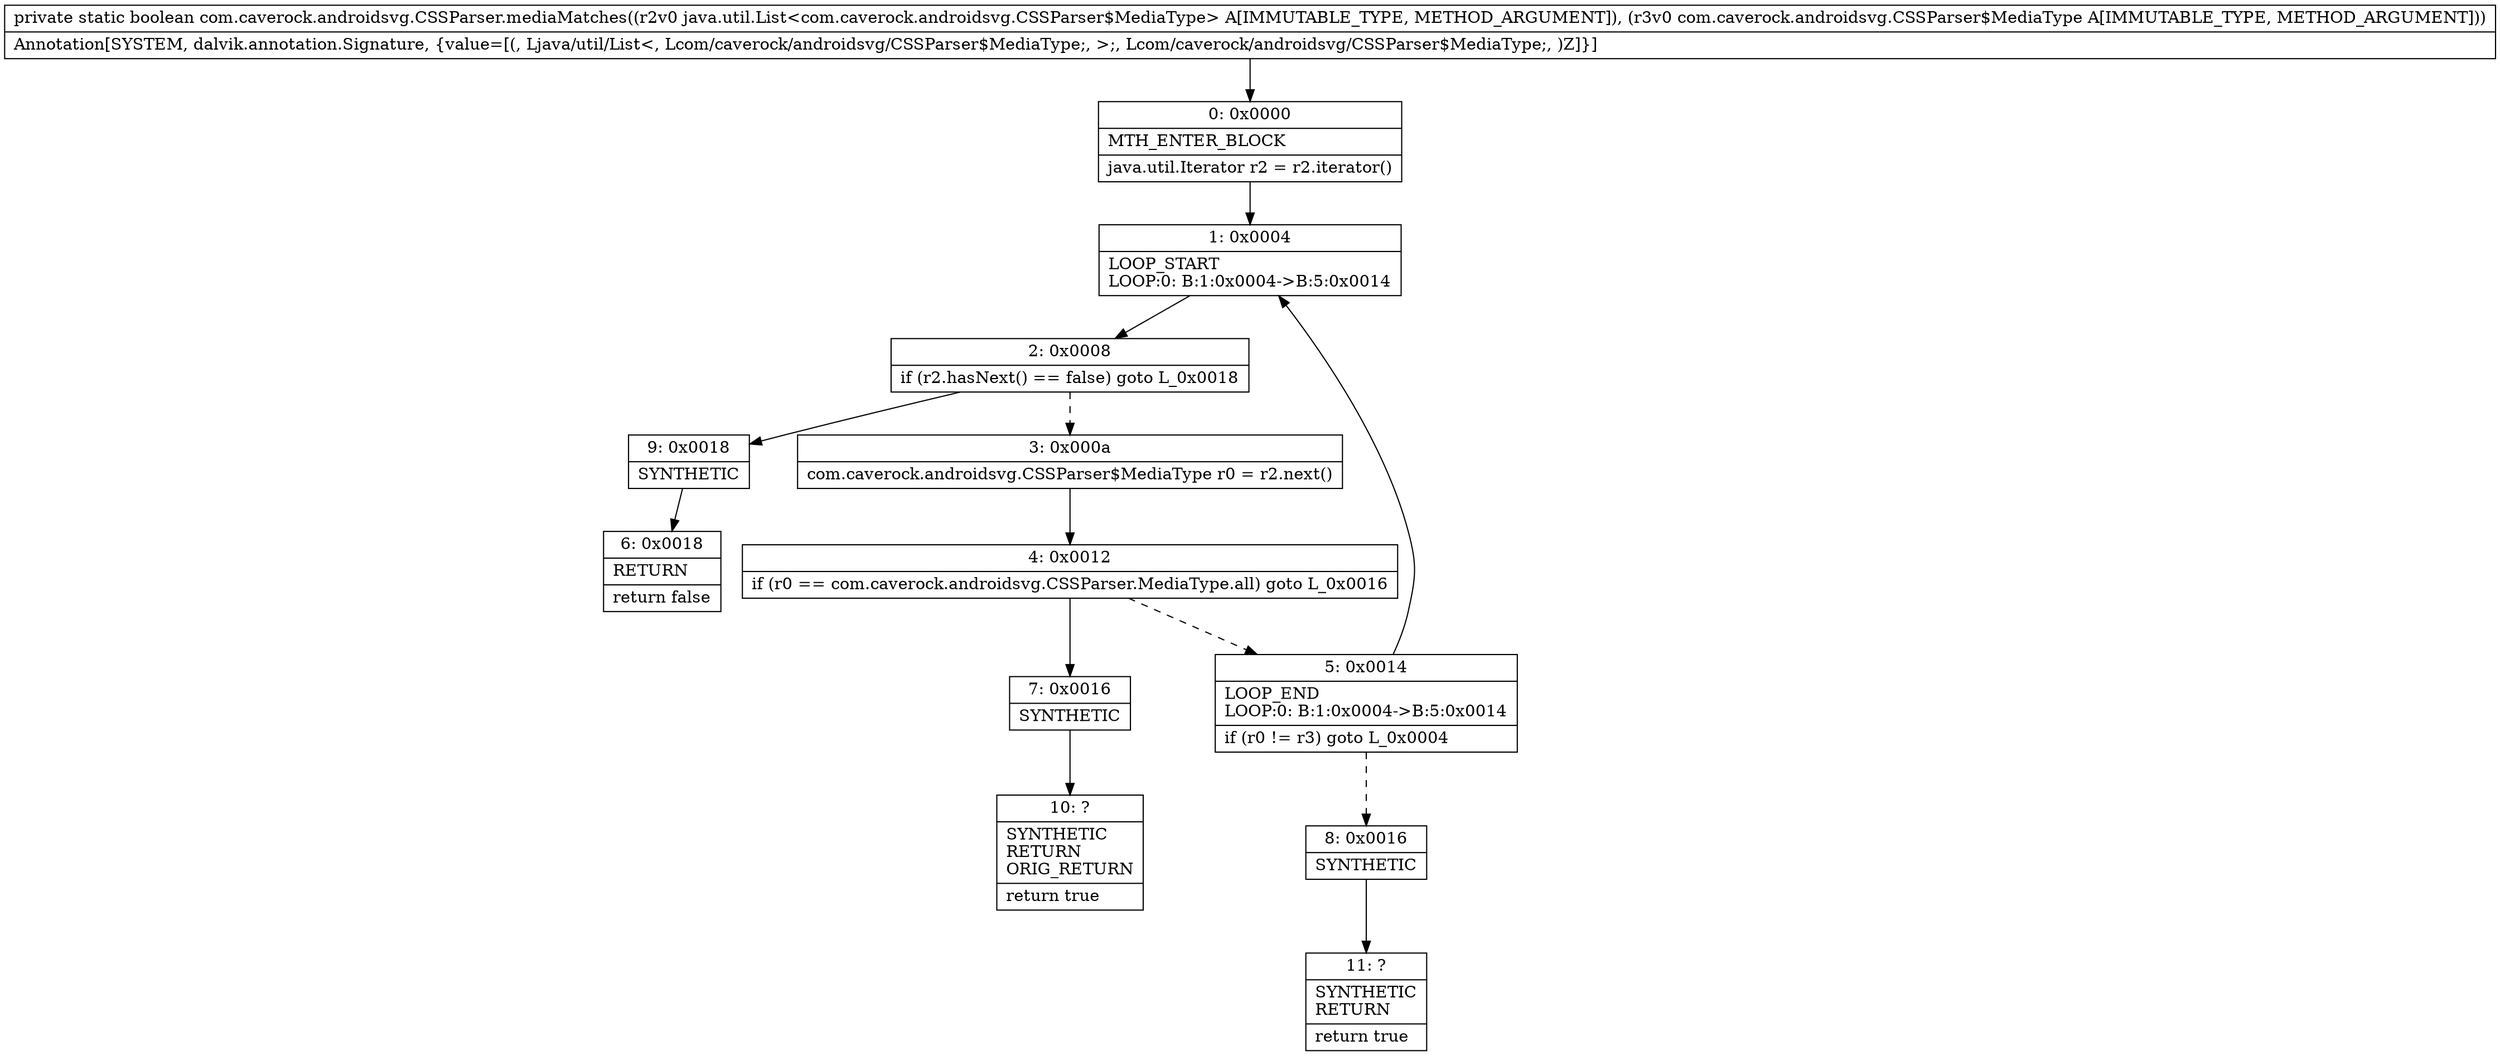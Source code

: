 digraph "CFG forcom.caverock.androidsvg.CSSParser.mediaMatches(Ljava\/util\/List;Lcom\/caverock\/androidsvg\/CSSParser$MediaType;)Z" {
Node_0 [shape=record,label="{0\:\ 0x0000|MTH_ENTER_BLOCK\l|java.util.Iterator r2 = r2.iterator()\l}"];
Node_1 [shape=record,label="{1\:\ 0x0004|LOOP_START\lLOOP:0: B:1:0x0004\-\>B:5:0x0014\l}"];
Node_2 [shape=record,label="{2\:\ 0x0008|if (r2.hasNext() == false) goto L_0x0018\l}"];
Node_3 [shape=record,label="{3\:\ 0x000a|com.caverock.androidsvg.CSSParser$MediaType r0 = r2.next()\l}"];
Node_4 [shape=record,label="{4\:\ 0x0012|if (r0 == com.caverock.androidsvg.CSSParser.MediaType.all) goto L_0x0016\l}"];
Node_5 [shape=record,label="{5\:\ 0x0014|LOOP_END\lLOOP:0: B:1:0x0004\-\>B:5:0x0014\l|if (r0 != r3) goto L_0x0004\l}"];
Node_6 [shape=record,label="{6\:\ 0x0018|RETURN\l|return false\l}"];
Node_7 [shape=record,label="{7\:\ 0x0016|SYNTHETIC\l}"];
Node_8 [shape=record,label="{8\:\ 0x0016|SYNTHETIC\l}"];
Node_9 [shape=record,label="{9\:\ 0x0018|SYNTHETIC\l}"];
Node_10 [shape=record,label="{10\:\ ?|SYNTHETIC\lRETURN\lORIG_RETURN\l|return true\l}"];
Node_11 [shape=record,label="{11\:\ ?|SYNTHETIC\lRETURN\l|return true\l}"];
MethodNode[shape=record,label="{private static boolean com.caverock.androidsvg.CSSParser.mediaMatches((r2v0 java.util.List\<com.caverock.androidsvg.CSSParser$MediaType\> A[IMMUTABLE_TYPE, METHOD_ARGUMENT]), (r3v0 com.caverock.androidsvg.CSSParser$MediaType A[IMMUTABLE_TYPE, METHOD_ARGUMENT]))  | Annotation[SYSTEM, dalvik.annotation.Signature, \{value=[(, Ljava\/util\/List\<, Lcom\/caverock\/androidsvg\/CSSParser$MediaType;, \>;, Lcom\/caverock\/androidsvg\/CSSParser$MediaType;, )Z]\}]\l}"];
MethodNode -> Node_0;
Node_0 -> Node_1;
Node_1 -> Node_2;
Node_2 -> Node_3[style=dashed];
Node_2 -> Node_9;
Node_3 -> Node_4;
Node_4 -> Node_5[style=dashed];
Node_4 -> Node_7;
Node_5 -> Node_1;
Node_5 -> Node_8[style=dashed];
Node_7 -> Node_10;
Node_8 -> Node_11;
Node_9 -> Node_6;
}

